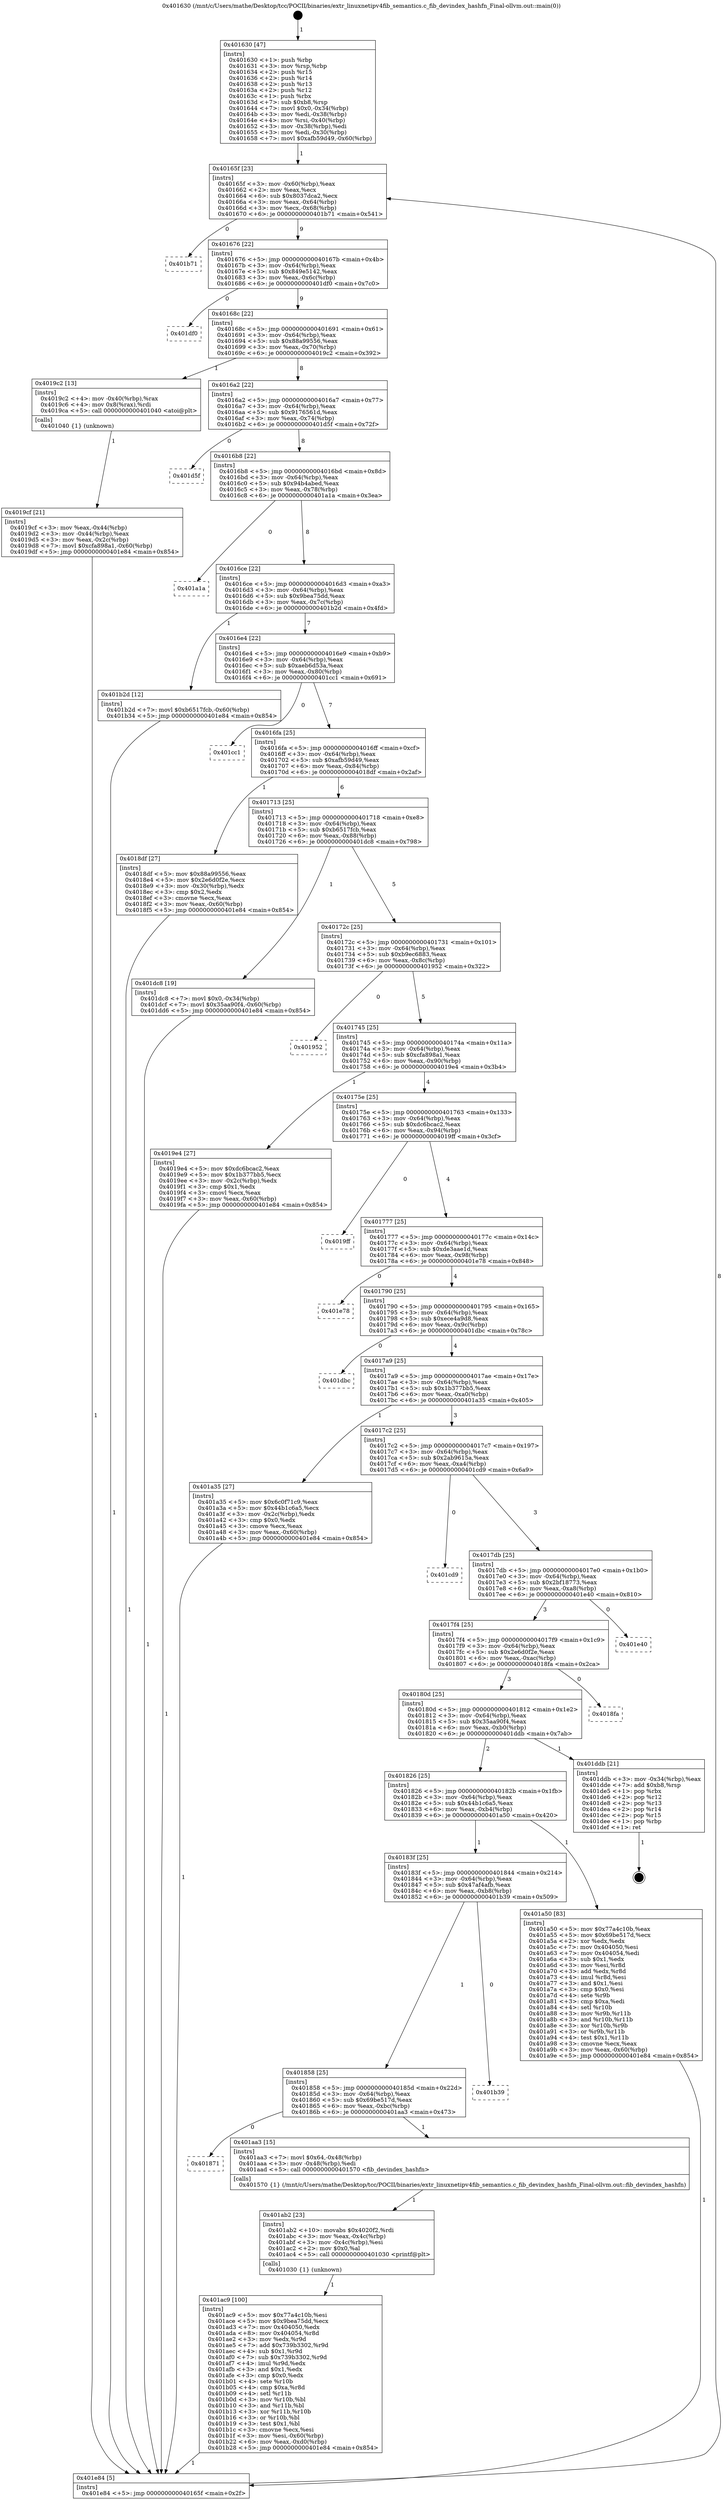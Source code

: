 digraph "0x401630" {
  label = "0x401630 (/mnt/c/Users/mathe/Desktop/tcc/POCII/binaries/extr_linuxnetipv4fib_semantics.c_fib_devindex_hashfn_Final-ollvm.out::main(0))"
  labelloc = "t"
  node[shape=record]

  Entry [label="",width=0.3,height=0.3,shape=circle,fillcolor=black,style=filled]
  "0x40165f" [label="{
     0x40165f [23]\l
     | [instrs]\l
     &nbsp;&nbsp;0x40165f \<+3\>: mov -0x60(%rbp),%eax\l
     &nbsp;&nbsp;0x401662 \<+2\>: mov %eax,%ecx\l
     &nbsp;&nbsp;0x401664 \<+6\>: sub $0x8037dca2,%ecx\l
     &nbsp;&nbsp;0x40166a \<+3\>: mov %eax,-0x64(%rbp)\l
     &nbsp;&nbsp;0x40166d \<+3\>: mov %ecx,-0x68(%rbp)\l
     &nbsp;&nbsp;0x401670 \<+6\>: je 0000000000401b71 \<main+0x541\>\l
  }"]
  "0x401b71" [label="{
     0x401b71\l
  }", style=dashed]
  "0x401676" [label="{
     0x401676 [22]\l
     | [instrs]\l
     &nbsp;&nbsp;0x401676 \<+5\>: jmp 000000000040167b \<main+0x4b\>\l
     &nbsp;&nbsp;0x40167b \<+3\>: mov -0x64(%rbp),%eax\l
     &nbsp;&nbsp;0x40167e \<+5\>: sub $0x849e5142,%eax\l
     &nbsp;&nbsp;0x401683 \<+3\>: mov %eax,-0x6c(%rbp)\l
     &nbsp;&nbsp;0x401686 \<+6\>: je 0000000000401df0 \<main+0x7c0\>\l
  }"]
  Exit [label="",width=0.3,height=0.3,shape=circle,fillcolor=black,style=filled,peripheries=2]
  "0x401df0" [label="{
     0x401df0\l
  }", style=dashed]
  "0x40168c" [label="{
     0x40168c [22]\l
     | [instrs]\l
     &nbsp;&nbsp;0x40168c \<+5\>: jmp 0000000000401691 \<main+0x61\>\l
     &nbsp;&nbsp;0x401691 \<+3\>: mov -0x64(%rbp),%eax\l
     &nbsp;&nbsp;0x401694 \<+5\>: sub $0x88a99556,%eax\l
     &nbsp;&nbsp;0x401699 \<+3\>: mov %eax,-0x70(%rbp)\l
     &nbsp;&nbsp;0x40169c \<+6\>: je 00000000004019c2 \<main+0x392\>\l
  }"]
  "0x401ac9" [label="{
     0x401ac9 [100]\l
     | [instrs]\l
     &nbsp;&nbsp;0x401ac9 \<+5\>: mov $0x77a4c10b,%esi\l
     &nbsp;&nbsp;0x401ace \<+5\>: mov $0x9bea75dd,%ecx\l
     &nbsp;&nbsp;0x401ad3 \<+7\>: mov 0x404050,%edx\l
     &nbsp;&nbsp;0x401ada \<+8\>: mov 0x404054,%r8d\l
     &nbsp;&nbsp;0x401ae2 \<+3\>: mov %edx,%r9d\l
     &nbsp;&nbsp;0x401ae5 \<+7\>: add $0x739b3302,%r9d\l
     &nbsp;&nbsp;0x401aec \<+4\>: sub $0x1,%r9d\l
     &nbsp;&nbsp;0x401af0 \<+7\>: sub $0x739b3302,%r9d\l
     &nbsp;&nbsp;0x401af7 \<+4\>: imul %r9d,%edx\l
     &nbsp;&nbsp;0x401afb \<+3\>: and $0x1,%edx\l
     &nbsp;&nbsp;0x401afe \<+3\>: cmp $0x0,%edx\l
     &nbsp;&nbsp;0x401b01 \<+4\>: sete %r10b\l
     &nbsp;&nbsp;0x401b05 \<+4\>: cmp $0xa,%r8d\l
     &nbsp;&nbsp;0x401b09 \<+4\>: setl %r11b\l
     &nbsp;&nbsp;0x401b0d \<+3\>: mov %r10b,%bl\l
     &nbsp;&nbsp;0x401b10 \<+3\>: and %r11b,%bl\l
     &nbsp;&nbsp;0x401b13 \<+3\>: xor %r11b,%r10b\l
     &nbsp;&nbsp;0x401b16 \<+3\>: or %r10b,%bl\l
     &nbsp;&nbsp;0x401b19 \<+3\>: test $0x1,%bl\l
     &nbsp;&nbsp;0x401b1c \<+3\>: cmovne %ecx,%esi\l
     &nbsp;&nbsp;0x401b1f \<+3\>: mov %esi,-0x60(%rbp)\l
     &nbsp;&nbsp;0x401b22 \<+6\>: mov %eax,-0xd0(%rbp)\l
     &nbsp;&nbsp;0x401b28 \<+5\>: jmp 0000000000401e84 \<main+0x854\>\l
  }"]
  "0x4019c2" [label="{
     0x4019c2 [13]\l
     | [instrs]\l
     &nbsp;&nbsp;0x4019c2 \<+4\>: mov -0x40(%rbp),%rax\l
     &nbsp;&nbsp;0x4019c6 \<+4\>: mov 0x8(%rax),%rdi\l
     &nbsp;&nbsp;0x4019ca \<+5\>: call 0000000000401040 \<atoi@plt\>\l
     | [calls]\l
     &nbsp;&nbsp;0x401040 \{1\} (unknown)\l
  }"]
  "0x4016a2" [label="{
     0x4016a2 [22]\l
     | [instrs]\l
     &nbsp;&nbsp;0x4016a2 \<+5\>: jmp 00000000004016a7 \<main+0x77\>\l
     &nbsp;&nbsp;0x4016a7 \<+3\>: mov -0x64(%rbp),%eax\l
     &nbsp;&nbsp;0x4016aa \<+5\>: sub $0x9176561d,%eax\l
     &nbsp;&nbsp;0x4016af \<+3\>: mov %eax,-0x74(%rbp)\l
     &nbsp;&nbsp;0x4016b2 \<+6\>: je 0000000000401d5f \<main+0x72f\>\l
  }"]
  "0x401ab2" [label="{
     0x401ab2 [23]\l
     | [instrs]\l
     &nbsp;&nbsp;0x401ab2 \<+10\>: movabs $0x4020f2,%rdi\l
     &nbsp;&nbsp;0x401abc \<+3\>: mov %eax,-0x4c(%rbp)\l
     &nbsp;&nbsp;0x401abf \<+3\>: mov -0x4c(%rbp),%esi\l
     &nbsp;&nbsp;0x401ac2 \<+2\>: mov $0x0,%al\l
     &nbsp;&nbsp;0x401ac4 \<+5\>: call 0000000000401030 \<printf@plt\>\l
     | [calls]\l
     &nbsp;&nbsp;0x401030 \{1\} (unknown)\l
  }"]
  "0x401d5f" [label="{
     0x401d5f\l
  }", style=dashed]
  "0x4016b8" [label="{
     0x4016b8 [22]\l
     | [instrs]\l
     &nbsp;&nbsp;0x4016b8 \<+5\>: jmp 00000000004016bd \<main+0x8d\>\l
     &nbsp;&nbsp;0x4016bd \<+3\>: mov -0x64(%rbp),%eax\l
     &nbsp;&nbsp;0x4016c0 \<+5\>: sub $0x94b4abed,%eax\l
     &nbsp;&nbsp;0x4016c5 \<+3\>: mov %eax,-0x78(%rbp)\l
     &nbsp;&nbsp;0x4016c8 \<+6\>: je 0000000000401a1a \<main+0x3ea\>\l
  }"]
  "0x401871" [label="{
     0x401871\l
  }", style=dashed]
  "0x401a1a" [label="{
     0x401a1a\l
  }", style=dashed]
  "0x4016ce" [label="{
     0x4016ce [22]\l
     | [instrs]\l
     &nbsp;&nbsp;0x4016ce \<+5\>: jmp 00000000004016d3 \<main+0xa3\>\l
     &nbsp;&nbsp;0x4016d3 \<+3\>: mov -0x64(%rbp),%eax\l
     &nbsp;&nbsp;0x4016d6 \<+5\>: sub $0x9bea75dd,%eax\l
     &nbsp;&nbsp;0x4016db \<+3\>: mov %eax,-0x7c(%rbp)\l
     &nbsp;&nbsp;0x4016de \<+6\>: je 0000000000401b2d \<main+0x4fd\>\l
  }"]
  "0x401aa3" [label="{
     0x401aa3 [15]\l
     | [instrs]\l
     &nbsp;&nbsp;0x401aa3 \<+7\>: movl $0x64,-0x48(%rbp)\l
     &nbsp;&nbsp;0x401aaa \<+3\>: mov -0x48(%rbp),%edi\l
     &nbsp;&nbsp;0x401aad \<+5\>: call 0000000000401570 \<fib_devindex_hashfn\>\l
     | [calls]\l
     &nbsp;&nbsp;0x401570 \{1\} (/mnt/c/Users/mathe/Desktop/tcc/POCII/binaries/extr_linuxnetipv4fib_semantics.c_fib_devindex_hashfn_Final-ollvm.out::fib_devindex_hashfn)\l
  }"]
  "0x401b2d" [label="{
     0x401b2d [12]\l
     | [instrs]\l
     &nbsp;&nbsp;0x401b2d \<+7\>: movl $0xb6517fcb,-0x60(%rbp)\l
     &nbsp;&nbsp;0x401b34 \<+5\>: jmp 0000000000401e84 \<main+0x854\>\l
  }"]
  "0x4016e4" [label="{
     0x4016e4 [22]\l
     | [instrs]\l
     &nbsp;&nbsp;0x4016e4 \<+5\>: jmp 00000000004016e9 \<main+0xb9\>\l
     &nbsp;&nbsp;0x4016e9 \<+3\>: mov -0x64(%rbp),%eax\l
     &nbsp;&nbsp;0x4016ec \<+5\>: sub $0xaeb6d53a,%eax\l
     &nbsp;&nbsp;0x4016f1 \<+3\>: mov %eax,-0x80(%rbp)\l
     &nbsp;&nbsp;0x4016f4 \<+6\>: je 0000000000401cc1 \<main+0x691\>\l
  }"]
  "0x401858" [label="{
     0x401858 [25]\l
     | [instrs]\l
     &nbsp;&nbsp;0x401858 \<+5\>: jmp 000000000040185d \<main+0x22d\>\l
     &nbsp;&nbsp;0x40185d \<+3\>: mov -0x64(%rbp),%eax\l
     &nbsp;&nbsp;0x401860 \<+5\>: sub $0x69be517d,%eax\l
     &nbsp;&nbsp;0x401865 \<+6\>: mov %eax,-0xbc(%rbp)\l
     &nbsp;&nbsp;0x40186b \<+6\>: je 0000000000401aa3 \<main+0x473\>\l
  }"]
  "0x401cc1" [label="{
     0x401cc1\l
  }", style=dashed]
  "0x4016fa" [label="{
     0x4016fa [25]\l
     | [instrs]\l
     &nbsp;&nbsp;0x4016fa \<+5\>: jmp 00000000004016ff \<main+0xcf\>\l
     &nbsp;&nbsp;0x4016ff \<+3\>: mov -0x64(%rbp),%eax\l
     &nbsp;&nbsp;0x401702 \<+5\>: sub $0xafb59d49,%eax\l
     &nbsp;&nbsp;0x401707 \<+6\>: mov %eax,-0x84(%rbp)\l
     &nbsp;&nbsp;0x40170d \<+6\>: je 00000000004018df \<main+0x2af\>\l
  }"]
  "0x401b39" [label="{
     0x401b39\l
  }", style=dashed]
  "0x4018df" [label="{
     0x4018df [27]\l
     | [instrs]\l
     &nbsp;&nbsp;0x4018df \<+5\>: mov $0x88a99556,%eax\l
     &nbsp;&nbsp;0x4018e4 \<+5\>: mov $0x2e6d0f2e,%ecx\l
     &nbsp;&nbsp;0x4018e9 \<+3\>: mov -0x30(%rbp),%edx\l
     &nbsp;&nbsp;0x4018ec \<+3\>: cmp $0x2,%edx\l
     &nbsp;&nbsp;0x4018ef \<+3\>: cmovne %ecx,%eax\l
     &nbsp;&nbsp;0x4018f2 \<+3\>: mov %eax,-0x60(%rbp)\l
     &nbsp;&nbsp;0x4018f5 \<+5\>: jmp 0000000000401e84 \<main+0x854\>\l
  }"]
  "0x401713" [label="{
     0x401713 [25]\l
     | [instrs]\l
     &nbsp;&nbsp;0x401713 \<+5\>: jmp 0000000000401718 \<main+0xe8\>\l
     &nbsp;&nbsp;0x401718 \<+3\>: mov -0x64(%rbp),%eax\l
     &nbsp;&nbsp;0x40171b \<+5\>: sub $0xb6517fcb,%eax\l
     &nbsp;&nbsp;0x401720 \<+6\>: mov %eax,-0x88(%rbp)\l
     &nbsp;&nbsp;0x401726 \<+6\>: je 0000000000401dc8 \<main+0x798\>\l
  }"]
  "0x401e84" [label="{
     0x401e84 [5]\l
     | [instrs]\l
     &nbsp;&nbsp;0x401e84 \<+5\>: jmp 000000000040165f \<main+0x2f\>\l
  }"]
  "0x401630" [label="{
     0x401630 [47]\l
     | [instrs]\l
     &nbsp;&nbsp;0x401630 \<+1\>: push %rbp\l
     &nbsp;&nbsp;0x401631 \<+3\>: mov %rsp,%rbp\l
     &nbsp;&nbsp;0x401634 \<+2\>: push %r15\l
     &nbsp;&nbsp;0x401636 \<+2\>: push %r14\l
     &nbsp;&nbsp;0x401638 \<+2\>: push %r13\l
     &nbsp;&nbsp;0x40163a \<+2\>: push %r12\l
     &nbsp;&nbsp;0x40163c \<+1\>: push %rbx\l
     &nbsp;&nbsp;0x40163d \<+7\>: sub $0xb8,%rsp\l
     &nbsp;&nbsp;0x401644 \<+7\>: movl $0x0,-0x34(%rbp)\l
     &nbsp;&nbsp;0x40164b \<+3\>: mov %edi,-0x38(%rbp)\l
     &nbsp;&nbsp;0x40164e \<+4\>: mov %rsi,-0x40(%rbp)\l
     &nbsp;&nbsp;0x401652 \<+3\>: mov -0x38(%rbp),%edi\l
     &nbsp;&nbsp;0x401655 \<+3\>: mov %edi,-0x30(%rbp)\l
     &nbsp;&nbsp;0x401658 \<+7\>: movl $0xafb59d49,-0x60(%rbp)\l
  }"]
  "0x4019cf" [label="{
     0x4019cf [21]\l
     | [instrs]\l
     &nbsp;&nbsp;0x4019cf \<+3\>: mov %eax,-0x44(%rbp)\l
     &nbsp;&nbsp;0x4019d2 \<+3\>: mov -0x44(%rbp),%eax\l
     &nbsp;&nbsp;0x4019d5 \<+3\>: mov %eax,-0x2c(%rbp)\l
     &nbsp;&nbsp;0x4019d8 \<+7\>: movl $0xcfa898a1,-0x60(%rbp)\l
     &nbsp;&nbsp;0x4019df \<+5\>: jmp 0000000000401e84 \<main+0x854\>\l
  }"]
  "0x40183f" [label="{
     0x40183f [25]\l
     | [instrs]\l
     &nbsp;&nbsp;0x40183f \<+5\>: jmp 0000000000401844 \<main+0x214\>\l
     &nbsp;&nbsp;0x401844 \<+3\>: mov -0x64(%rbp),%eax\l
     &nbsp;&nbsp;0x401847 \<+5\>: sub $0x47af4afb,%eax\l
     &nbsp;&nbsp;0x40184c \<+6\>: mov %eax,-0xb8(%rbp)\l
     &nbsp;&nbsp;0x401852 \<+6\>: je 0000000000401b39 \<main+0x509\>\l
  }"]
  "0x401dc8" [label="{
     0x401dc8 [19]\l
     | [instrs]\l
     &nbsp;&nbsp;0x401dc8 \<+7\>: movl $0x0,-0x34(%rbp)\l
     &nbsp;&nbsp;0x401dcf \<+7\>: movl $0x35aa90f4,-0x60(%rbp)\l
     &nbsp;&nbsp;0x401dd6 \<+5\>: jmp 0000000000401e84 \<main+0x854\>\l
  }"]
  "0x40172c" [label="{
     0x40172c [25]\l
     | [instrs]\l
     &nbsp;&nbsp;0x40172c \<+5\>: jmp 0000000000401731 \<main+0x101\>\l
     &nbsp;&nbsp;0x401731 \<+3\>: mov -0x64(%rbp),%eax\l
     &nbsp;&nbsp;0x401734 \<+5\>: sub $0xb9ec6883,%eax\l
     &nbsp;&nbsp;0x401739 \<+6\>: mov %eax,-0x8c(%rbp)\l
     &nbsp;&nbsp;0x40173f \<+6\>: je 0000000000401952 \<main+0x322\>\l
  }"]
  "0x401a50" [label="{
     0x401a50 [83]\l
     | [instrs]\l
     &nbsp;&nbsp;0x401a50 \<+5\>: mov $0x77a4c10b,%eax\l
     &nbsp;&nbsp;0x401a55 \<+5\>: mov $0x69be517d,%ecx\l
     &nbsp;&nbsp;0x401a5a \<+2\>: xor %edx,%edx\l
     &nbsp;&nbsp;0x401a5c \<+7\>: mov 0x404050,%esi\l
     &nbsp;&nbsp;0x401a63 \<+7\>: mov 0x404054,%edi\l
     &nbsp;&nbsp;0x401a6a \<+3\>: sub $0x1,%edx\l
     &nbsp;&nbsp;0x401a6d \<+3\>: mov %esi,%r8d\l
     &nbsp;&nbsp;0x401a70 \<+3\>: add %edx,%r8d\l
     &nbsp;&nbsp;0x401a73 \<+4\>: imul %r8d,%esi\l
     &nbsp;&nbsp;0x401a77 \<+3\>: and $0x1,%esi\l
     &nbsp;&nbsp;0x401a7a \<+3\>: cmp $0x0,%esi\l
     &nbsp;&nbsp;0x401a7d \<+4\>: sete %r9b\l
     &nbsp;&nbsp;0x401a81 \<+3\>: cmp $0xa,%edi\l
     &nbsp;&nbsp;0x401a84 \<+4\>: setl %r10b\l
     &nbsp;&nbsp;0x401a88 \<+3\>: mov %r9b,%r11b\l
     &nbsp;&nbsp;0x401a8b \<+3\>: and %r10b,%r11b\l
     &nbsp;&nbsp;0x401a8e \<+3\>: xor %r10b,%r9b\l
     &nbsp;&nbsp;0x401a91 \<+3\>: or %r9b,%r11b\l
     &nbsp;&nbsp;0x401a94 \<+4\>: test $0x1,%r11b\l
     &nbsp;&nbsp;0x401a98 \<+3\>: cmovne %ecx,%eax\l
     &nbsp;&nbsp;0x401a9b \<+3\>: mov %eax,-0x60(%rbp)\l
     &nbsp;&nbsp;0x401a9e \<+5\>: jmp 0000000000401e84 \<main+0x854\>\l
  }"]
  "0x401952" [label="{
     0x401952\l
  }", style=dashed]
  "0x401745" [label="{
     0x401745 [25]\l
     | [instrs]\l
     &nbsp;&nbsp;0x401745 \<+5\>: jmp 000000000040174a \<main+0x11a\>\l
     &nbsp;&nbsp;0x40174a \<+3\>: mov -0x64(%rbp),%eax\l
     &nbsp;&nbsp;0x40174d \<+5\>: sub $0xcfa898a1,%eax\l
     &nbsp;&nbsp;0x401752 \<+6\>: mov %eax,-0x90(%rbp)\l
     &nbsp;&nbsp;0x401758 \<+6\>: je 00000000004019e4 \<main+0x3b4\>\l
  }"]
  "0x401826" [label="{
     0x401826 [25]\l
     | [instrs]\l
     &nbsp;&nbsp;0x401826 \<+5\>: jmp 000000000040182b \<main+0x1fb\>\l
     &nbsp;&nbsp;0x40182b \<+3\>: mov -0x64(%rbp),%eax\l
     &nbsp;&nbsp;0x40182e \<+5\>: sub $0x44b1c6a5,%eax\l
     &nbsp;&nbsp;0x401833 \<+6\>: mov %eax,-0xb4(%rbp)\l
     &nbsp;&nbsp;0x401839 \<+6\>: je 0000000000401a50 \<main+0x420\>\l
  }"]
  "0x4019e4" [label="{
     0x4019e4 [27]\l
     | [instrs]\l
     &nbsp;&nbsp;0x4019e4 \<+5\>: mov $0xdc6bcac2,%eax\l
     &nbsp;&nbsp;0x4019e9 \<+5\>: mov $0x1b377bb5,%ecx\l
     &nbsp;&nbsp;0x4019ee \<+3\>: mov -0x2c(%rbp),%edx\l
     &nbsp;&nbsp;0x4019f1 \<+3\>: cmp $0x1,%edx\l
     &nbsp;&nbsp;0x4019f4 \<+3\>: cmovl %ecx,%eax\l
     &nbsp;&nbsp;0x4019f7 \<+3\>: mov %eax,-0x60(%rbp)\l
     &nbsp;&nbsp;0x4019fa \<+5\>: jmp 0000000000401e84 \<main+0x854\>\l
  }"]
  "0x40175e" [label="{
     0x40175e [25]\l
     | [instrs]\l
     &nbsp;&nbsp;0x40175e \<+5\>: jmp 0000000000401763 \<main+0x133\>\l
     &nbsp;&nbsp;0x401763 \<+3\>: mov -0x64(%rbp),%eax\l
     &nbsp;&nbsp;0x401766 \<+5\>: sub $0xdc6bcac2,%eax\l
     &nbsp;&nbsp;0x40176b \<+6\>: mov %eax,-0x94(%rbp)\l
     &nbsp;&nbsp;0x401771 \<+6\>: je 00000000004019ff \<main+0x3cf\>\l
  }"]
  "0x401ddb" [label="{
     0x401ddb [21]\l
     | [instrs]\l
     &nbsp;&nbsp;0x401ddb \<+3\>: mov -0x34(%rbp),%eax\l
     &nbsp;&nbsp;0x401dde \<+7\>: add $0xb8,%rsp\l
     &nbsp;&nbsp;0x401de5 \<+1\>: pop %rbx\l
     &nbsp;&nbsp;0x401de6 \<+2\>: pop %r12\l
     &nbsp;&nbsp;0x401de8 \<+2\>: pop %r13\l
     &nbsp;&nbsp;0x401dea \<+2\>: pop %r14\l
     &nbsp;&nbsp;0x401dec \<+2\>: pop %r15\l
     &nbsp;&nbsp;0x401dee \<+1\>: pop %rbp\l
     &nbsp;&nbsp;0x401def \<+1\>: ret\l
  }"]
  "0x4019ff" [label="{
     0x4019ff\l
  }", style=dashed]
  "0x401777" [label="{
     0x401777 [25]\l
     | [instrs]\l
     &nbsp;&nbsp;0x401777 \<+5\>: jmp 000000000040177c \<main+0x14c\>\l
     &nbsp;&nbsp;0x40177c \<+3\>: mov -0x64(%rbp),%eax\l
     &nbsp;&nbsp;0x40177f \<+5\>: sub $0xde3aae1d,%eax\l
     &nbsp;&nbsp;0x401784 \<+6\>: mov %eax,-0x98(%rbp)\l
     &nbsp;&nbsp;0x40178a \<+6\>: je 0000000000401e78 \<main+0x848\>\l
  }"]
  "0x40180d" [label="{
     0x40180d [25]\l
     | [instrs]\l
     &nbsp;&nbsp;0x40180d \<+5\>: jmp 0000000000401812 \<main+0x1e2\>\l
     &nbsp;&nbsp;0x401812 \<+3\>: mov -0x64(%rbp),%eax\l
     &nbsp;&nbsp;0x401815 \<+5\>: sub $0x35aa90f4,%eax\l
     &nbsp;&nbsp;0x40181a \<+6\>: mov %eax,-0xb0(%rbp)\l
     &nbsp;&nbsp;0x401820 \<+6\>: je 0000000000401ddb \<main+0x7ab\>\l
  }"]
  "0x401e78" [label="{
     0x401e78\l
  }", style=dashed]
  "0x401790" [label="{
     0x401790 [25]\l
     | [instrs]\l
     &nbsp;&nbsp;0x401790 \<+5\>: jmp 0000000000401795 \<main+0x165\>\l
     &nbsp;&nbsp;0x401795 \<+3\>: mov -0x64(%rbp),%eax\l
     &nbsp;&nbsp;0x401798 \<+5\>: sub $0xece4a9d8,%eax\l
     &nbsp;&nbsp;0x40179d \<+6\>: mov %eax,-0x9c(%rbp)\l
     &nbsp;&nbsp;0x4017a3 \<+6\>: je 0000000000401dbc \<main+0x78c\>\l
  }"]
  "0x4018fa" [label="{
     0x4018fa\l
  }", style=dashed]
  "0x401dbc" [label="{
     0x401dbc\l
  }", style=dashed]
  "0x4017a9" [label="{
     0x4017a9 [25]\l
     | [instrs]\l
     &nbsp;&nbsp;0x4017a9 \<+5\>: jmp 00000000004017ae \<main+0x17e\>\l
     &nbsp;&nbsp;0x4017ae \<+3\>: mov -0x64(%rbp),%eax\l
     &nbsp;&nbsp;0x4017b1 \<+5\>: sub $0x1b377bb5,%eax\l
     &nbsp;&nbsp;0x4017b6 \<+6\>: mov %eax,-0xa0(%rbp)\l
     &nbsp;&nbsp;0x4017bc \<+6\>: je 0000000000401a35 \<main+0x405\>\l
  }"]
  "0x4017f4" [label="{
     0x4017f4 [25]\l
     | [instrs]\l
     &nbsp;&nbsp;0x4017f4 \<+5\>: jmp 00000000004017f9 \<main+0x1c9\>\l
     &nbsp;&nbsp;0x4017f9 \<+3\>: mov -0x64(%rbp),%eax\l
     &nbsp;&nbsp;0x4017fc \<+5\>: sub $0x2e6d0f2e,%eax\l
     &nbsp;&nbsp;0x401801 \<+6\>: mov %eax,-0xac(%rbp)\l
     &nbsp;&nbsp;0x401807 \<+6\>: je 00000000004018fa \<main+0x2ca\>\l
  }"]
  "0x401a35" [label="{
     0x401a35 [27]\l
     | [instrs]\l
     &nbsp;&nbsp;0x401a35 \<+5\>: mov $0x6c0f71c9,%eax\l
     &nbsp;&nbsp;0x401a3a \<+5\>: mov $0x44b1c6a5,%ecx\l
     &nbsp;&nbsp;0x401a3f \<+3\>: mov -0x2c(%rbp),%edx\l
     &nbsp;&nbsp;0x401a42 \<+3\>: cmp $0x0,%edx\l
     &nbsp;&nbsp;0x401a45 \<+3\>: cmove %ecx,%eax\l
     &nbsp;&nbsp;0x401a48 \<+3\>: mov %eax,-0x60(%rbp)\l
     &nbsp;&nbsp;0x401a4b \<+5\>: jmp 0000000000401e84 \<main+0x854\>\l
  }"]
  "0x4017c2" [label="{
     0x4017c2 [25]\l
     | [instrs]\l
     &nbsp;&nbsp;0x4017c2 \<+5\>: jmp 00000000004017c7 \<main+0x197\>\l
     &nbsp;&nbsp;0x4017c7 \<+3\>: mov -0x64(%rbp),%eax\l
     &nbsp;&nbsp;0x4017ca \<+5\>: sub $0x2ab9615a,%eax\l
     &nbsp;&nbsp;0x4017cf \<+6\>: mov %eax,-0xa4(%rbp)\l
     &nbsp;&nbsp;0x4017d5 \<+6\>: je 0000000000401cd9 \<main+0x6a9\>\l
  }"]
  "0x401e40" [label="{
     0x401e40\l
  }", style=dashed]
  "0x401cd9" [label="{
     0x401cd9\l
  }", style=dashed]
  "0x4017db" [label="{
     0x4017db [25]\l
     | [instrs]\l
     &nbsp;&nbsp;0x4017db \<+5\>: jmp 00000000004017e0 \<main+0x1b0\>\l
     &nbsp;&nbsp;0x4017e0 \<+3\>: mov -0x64(%rbp),%eax\l
     &nbsp;&nbsp;0x4017e3 \<+5\>: sub $0x2bf18773,%eax\l
     &nbsp;&nbsp;0x4017e8 \<+6\>: mov %eax,-0xa8(%rbp)\l
     &nbsp;&nbsp;0x4017ee \<+6\>: je 0000000000401e40 \<main+0x810\>\l
  }"]
  Entry -> "0x401630" [label=" 1"]
  "0x40165f" -> "0x401b71" [label=" 0"]
  "0x40165f" -> "0x401676" [label=" 9"]
  "0x401ddb" -> Exit [label=" 1"]
  "0x401676" -> "0x401df0" [label=" 0"]
  "0x401676" -> "0x40168c" [label=" 9"]
  "0x401dc8" -> "0x401e84" [label=" 1"]
  "0x40168c" -> "0x4019c2" [label=" 1"]
  "0x40168c" -> "0x4016a2" [label=" 8"]
  "0x401b2d" -> "0x401e84" [label=" 1"]
  "0x4016a2" -> "0x401d5f" [label=" 0"]
  "0x4016a2" -> "0x4016b8" [label=" 8"]
  "0x401ac9" -> "0x401e84" [label=" 1"]
  "0x4016b8" -> "0x401a1a" [label=" 0"]
  "0x4016b8" -> "0x4016ce" [label=" 8"]
  "0x401ab2" -> "0x401ac9" [label=" 1"]
  "0x4016ce" -> "0x401b2d" [label=" 1"]
  "0x4016ce" -> "0x4016e4" [label=" 7"]
  "0x401aa3" -> "0x401ab2" [label=" 1"]
  "0x4016e4" -> "0x401cc1" [label=" 0"]
  "0x4016e4" -> "0x4016fa" [label=" 7"]
  "0x401858" -> "0x401aa3" [label=" 1"]
  "0x4016fa" -> "0x4018df" [label=" 1"]
  "0x4016fa" -> "0x401713" [label=" 6"]
  "0x4018df" -> "0x401e84" [label=" 1"]
  "0x401630" -> "0x40165f" [label=" 1"]
  "0x401e84" -> "0x40165f" [label=" 8"]
  "0x4019c2" -> "0x4019cf" [label=" 1"]
  "0x4019cf" -> "0x401e84" [label=" 1"]
  "0x401858" -> "0x401871" [label=" 0"]
  "0x401713" -> "0x401dc8" [label=" 1"]
  "0x401713" -> "0x40172c" [label=" 5"]
  "0x40183f" -> "0x401b39" [label=" 0"]
  "0x40172c" -> "0x401952" [label=" 0"]
  "0x40172c" -> "0x401745" [label=" 5"]
  "0x40183f" -> "0x401858" [label=" 1"]
  "0x401745" -> "0x4019e4" [label=" 1"]
  "0x401745" -> "0x40175e" [label=" 4"]
  "0x4019e4" -> "0x401e84" [label=" 1"]
  "0x401826" -> "0x40183f" [label=" 1"]
  "0x40175e" -> "0x4019ff" [label=" 0"]
  "0x40175e" -> "0x401777" [label=" 4"]
  "0x401826" -> "0x401a50" [label=" 1"]
  "0x401777" -> "0x401e78" [label=" 0"]
  "0x401777" -> "0x401790" [label=" 4"]
  "0x40180d" -> "0x401826" [label=" 2"]
  "0x401790" -> "0x401dbc" [label=" 0"]
  "0x401790" -> "0x4017a9" [label=" 4"]
  "0x40180d" -> "0x401ddb" [label=" 1"]
  "0x4017a9" -> "0x401a35" [label=" 1"]
  "0x4017a9" -> "0x4017c2" [label=" 3"]
  "0x401a35" -> "0x401e84" [label=" 1"]
  "0x4017f4" -> "0x40180d" [label=" 3"]
  "0x4017c2" -> "0x401cd9" [label=" 0"]
  "0x4017c2" -> "0x4017db" [label=" 3"]
  "0x4017f4" -> "0x4018fa" [label=" 0"]
  "0x4017db" -> "0x401e40" [label=" 0"]
  "0x4017db" -> "0x4017f4" [label=" 3"]
  "0x401a50" -> "0x401e84" [label=" 1"]
}
